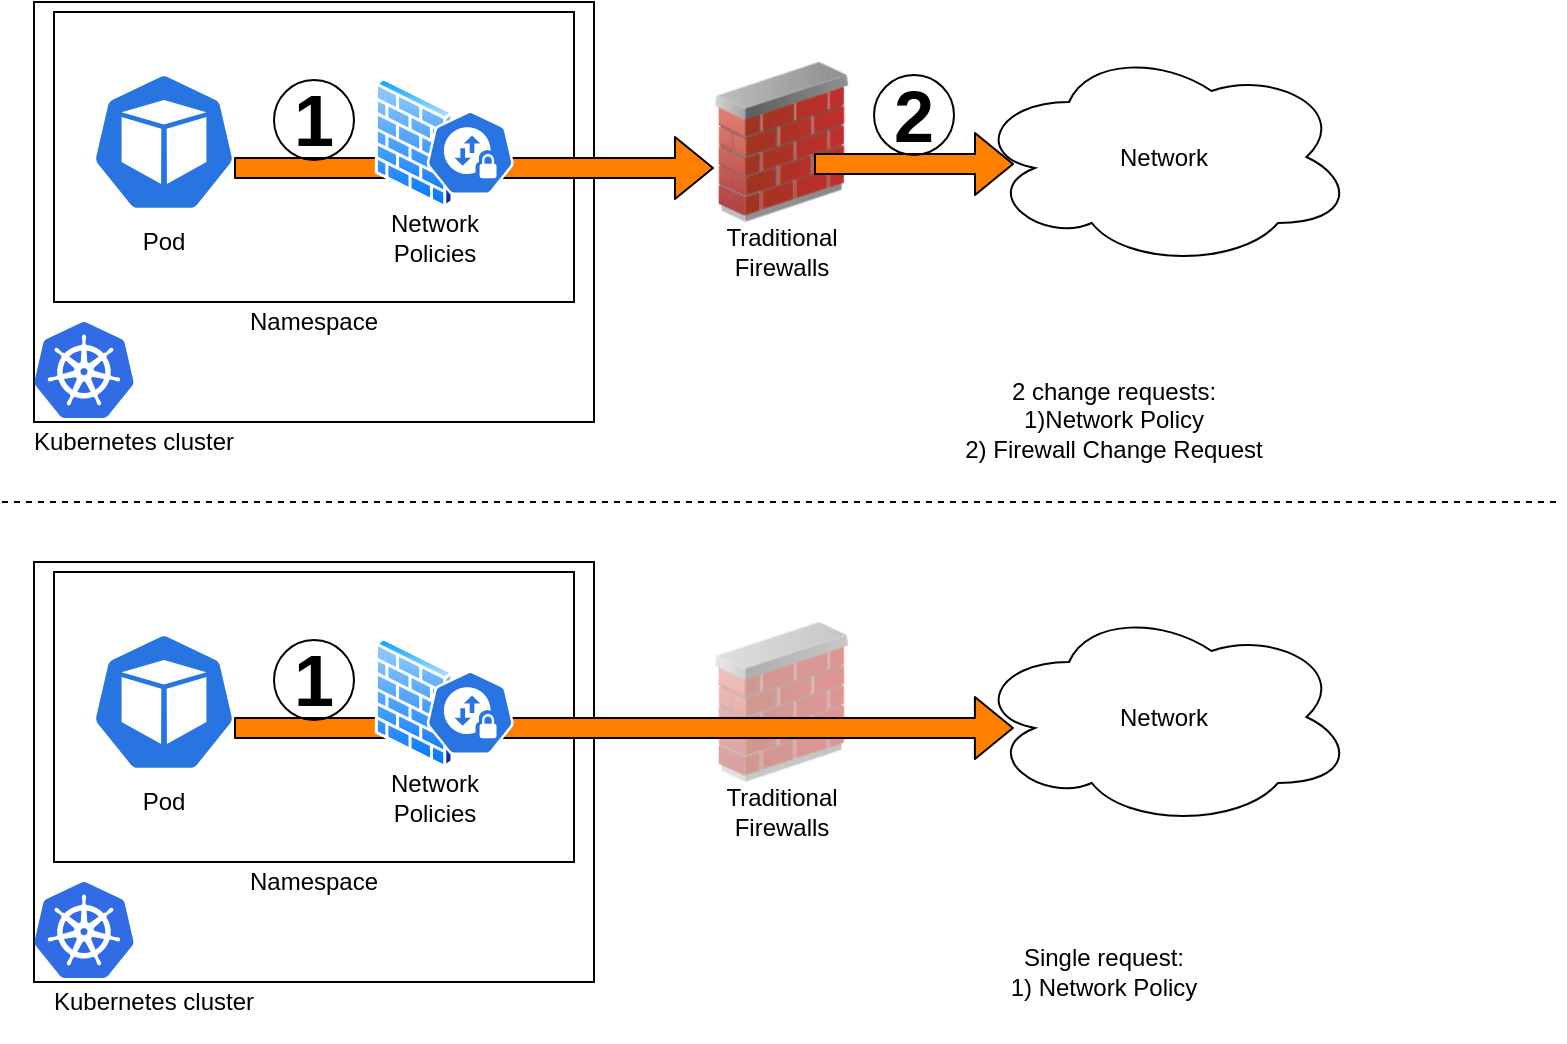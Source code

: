 <mxfile version="14.6.5" type="device"><diagram id="KwioGlzdho3od7kDKjGS" name="Page-1"><mxGraphModel dx="1272" dy="629" grid="1" gridSize="10" guides="1" tooltips="1" connect="1" arrows="1" fold="1" page="1" pageScale="1" pageWidth="827" pageHeight="1169" math="0" shadow="0"><root><mxCell id="0"/><mxCell id="1" parent="0"/><mxCell id="XSj-oJDN-eugE1TOgkfM-3" value="Network" style="ellipse;shape=cloud;whiteSpace=wrap;html=1;" vertex="1" parent="1"><mxGeometry x="510" y="172.5" width="190" height="110" as="geometry"/></mxCell><mxCell id="XSj-oJDN-eugE1TOgkfM-4" value="" style="rounded=0;whiteSpace=wrap;html=1;" vertex="1" parent="1"><mxGeometry x="40" y="150" width="280" height="210" as="geometry"/></mxCell><mxCell id="XSj-oJDN-eugE1TOgkfM-7" value="" style="group" vertex="1" connectable="0" parent="1"><mxGeometry x="374" y="180" width="80" height="105" as="geometry"/></mxCell><mxCell id="XSj-oJDN-eugE1TOgkfM-2" value="" style="image;html=1;image=img/lib/clip_art/networking/Firewall_02_128x128.png" vertex="1" parent="XSj-oJDN-eugE1TOgkfM-7"><mxGeometry width="80" height="80" as="geometry"/></mxCell><mxCell id="XSj-oJDN-eugE1TOgkfM-6" value="Traditional Firewalls" style="text;html=1;strokeColor=none;fillColor=none;align=center;verticalAlign=middle;whiteSpace=wrap;rounded=0;" vertex="1" parent="XSj-oJDN-eugE1TOgkfM-7"><mxGeometry x="20" y="85" width="40" height="20" as="geometry"/></mxCell><mxCell id="XSj-oJDN-eugE1TOgkfM-12" value="" style="rounded=0;whiteSpace=wrap;html=1;align=right;" vertex="1" parent="1"><mxGeometry x="50" y="155" width="260" height="145" as="geometry"/></mxCell><mxCell id="XSj-oJDN-eugE1TOgkfM-15" value="" style="aspect=fixed;html=1;points=[];align=center;image;fontSize=12;image=img/lib/mscae/Kubernetes.svg;" vertex="1" parent="1"><mxGeometry x="40" y="310" width="50" height="48" as="geometry"/></mxCell><mxCell id="XSj-oJDN-eugE1TOgkfM-21" value="Kubernetes cluster" style="text;html=1;strokeColor=none;fillColor=none;align=center;verticalAlign=middle;whiteSpace=wrap;rounded=0;" vertex="1" parent="1"><mxGeometry x="30" y="360" width="120" height="20" as="geometry"/></mxCell><mxCell id="XSj-oJDN-eugE1TOgkfM-23" value="Namespace" style="text;html=1;strokeColor=none;fillColor=none;align=center;verticalAlign=middle;whiteSpace=wrap;rounded=0;" vertex="1" parent="1"><mxGeometry x="160" y="300" width="40" height="20" as="geometry"/></mxCell><mxCell id="XSj-oJDN-eugE1TOgkfM-28" value="" style="group" vertex="1" connectable="0" parent="1"><mxGeometry x="60" y="185" width="90" height="95" as="geometry"/></mxCell><mxCell id="XSj-oJDN-eugE1TOgkfM-9" value="" style="html=1;dashed=0;whitespace=wrap;fillColor=#2875E2;strokeColor=#ffffff;points=[[0.005,0.63,0],[0.1,0.2,0],[0.9,0.2,0],[0.5,0,0],[0.995,0.63,0],[0.72,0.99,0],[0.5,1,0],[0.28,0.99,0]];shape=mxgraph.kubernetes.icon;prIcon=pod" vertex="1" parent="XSj-oJDN-eugE1TOgkfM-28"><mxGeometry width="90" height="70" as="geometry"/></mxCell><mxCell id="XSj-oJDN-eugE1TOgkfM-20" value="Pod" style="text;html=1;strokeColor=none;fillColor=none;align=center;verticalAlign=middle;whiteSpace=wrap;rounded=0;" vertex="1" parent="XSj-oJDN-eugE1TOgkfM-28"><mxGeometry x="25" y="75" width="40" height="20" as="geometry"/></mxCell><mxCell id="XSj-oJDN-eugE1TOgkfM-31" value="" style="shape=flexArrow;endArrow=classic;html=1;exitX=0.889;exitY=0.686;exitDx=0;exitDy=0;exitPerimeter=0;fillColor=#FF8000;" edge="1" parent="1" source="XSj-oJDN-eugE1TOgkfM-9"><mxGeometry width="50" height="50" relative="1" as="geometry"><mxPoint x="470" y="300" as="sourcePoint"/><mxPoint x="380" y="233" as="targetPoint"/></mxGeometry></mxCell><mxCell id="XSj-oJDN-eugE1TOgkfM-14" value="" style="group" vertex="1" connectable="0" parent="1"><mxGeometry x="210" y="187.5" width="70" height="90" as="geometry"/></mxCell><mxCell id="XSj-oJDN-eugE1TOgkfM-13" value="" style="group" vertex="1" connectable="0" parent="XSj-oJDN-eugE1TOgkfM-14"><mxGeometry width="70" height="71.053" as="geometry"/></mxCell><mxCell id="XSj-oJDN-eugE1TOgkfM-8" value="" style="aspect=fixed;perimeter=ellipsePerimeter;html=1;align=center;shadow=0;dashed=0;spacingTop=3;image;image=img/lib/active_directory/firewall.svg;" vertex="1" parent="XSj-oJDN-eugE1TOgkfM-13"><mxGeometry width="40.031" height="65.625" as="geometry"/></mxCell><mxCell id="XSj-oJDN-eugE1TOgkfM-10" value="" style="html=1;dashed=0;whitespace=wrap;fillColor=#2875E2;strokeColor=#ffffff;points=[[0.005,0.63,0],[0.1,0.2,0],[0.9,0.2,0],[0.5,0,0],[0.995,0.63,0],[0.72,0.99,0],[0.5,1,0],[0.28,0.99,0]];shape=mxgraph.kubernetes.icon;prIcon=netpol" vertex="1" parent="XSj-oJDN-eugE1TOgkfM-13"><mxGeometry x="26.25" y="15.158" width="43.75" height="45.474" as="geometry"/></mxCell><mxCell id="XSj-oJDN-eugE1TOgkfM-11" value="Network Policies" style="text;html=1;strokeColor=none;fillColor=none;align=center;verticalAlign=middle;whiteSpace=wrap;rounded=0;" vertex="1" parent="XSj-oJDN-eugE1TOgkfM-14"><mxGeometry x="13.125" y="71.053" width="35" height="18.947" as="geometry"/></mxCell><mxCell id="XSj-oJDN-eugE1TOgkfM-33" value="" style="shape=flexArrow;endArrow=classic;html=1;exitX=0.889;exitY=0.686;exitDx=0;exitDy=0;exitPerimeter=0;fillColor=#FF8000;" edge="1" parent="1"><mxGeometry width="50" height="50" relative="1" as="geometry"><mxPoint x="430" y="231.02" as="sourcePoint"/><mxPoint x="530" y="231" as="targetPoint"/></mxGeometry></mxCell><mxCell id="XSj-oJDN-eugE1TOgkfM-39" value="&lt;b&gt;&lt;font style=&quot;font-size: 36px&quot;&gt;1&lt;/font&gt;&lt;/b&gt;" style="ellipse;whiteSpace=wrap;html=1;aspect=fixed;shadow=0;fillColor=none;" vertex="1" parent="1"><mxGeometry x="160" y="189" width="40" height="40" as="geometry"/></mxCell><mxCell id="XSj-oJDN-eugE1TOgkfM-43" value="&lt;b&gt;&lt;font style=&quot;font-size: 36px&quot;&gt;2&lt;/font&gt;&lt;/b&gt;" style="ellipse;whiteSpace=wrap;html=1;aspect=fixed;shadow=0;fillColor=none;" vertex="1" parent="1"><mxGeometry x="460" y="186.5" width="40" height="40" as="geometry"/></mxCell><mxCell id="XSj-oJDN-eugE1TOgkfM-44" value="Network" style="ellipse;shape=cloud;whiteSpace=wrap;html=1;" vertex="1" parent="1"><mxGeometry x="510" y="452.5" width="190" height="110" as="geometry"/></mxCell><mxCell id="XSj-oJDN-eugE1TOgkfM-45" value="" style="rounded=0;whiteSpace=wrap;html=1;" vertex="1" parent="1"><mxGeometry x="40" y="430" width="280" height="210" as="geometry"/></mxCell><mxCell id="XSj-oJDN-eugE1TOgkfM-46" value="" style="group;shadow=0;opacity=50;" vertex="1" connectable="0" parent="1"><mxGeometry x="374" y="460" width="86" height="105" as="geometry"/></mxCell><mxCell id="XSj-oJDN-eugE1TOgkfM-47" value="" style="image;html=1;image=img/lib/clip_art/networking/Firewall_02_128x128.png;fillColor=none;strokeColor=none;opacity=50;" vertex="1" parent="XSj-oJDN-eugE1TOgkfM-46"><mxGeometry width="80" height="80" as="geometry"/></mxCell><mxCell id="XSj-oJDN-eugE1TOgkfM-48" value="Traditional Firewalls" style="text;html=1;strokeColor=none;fillColor=none;align=center;verticalAlign=middle;whiteSpace=wrap;rounded=0;" vertex="1" parent="XSj-oJDN-eugE1TOgkfM-46"><mxGeometry x="20" y="85" width="40" height="20" as="geometry"/></mxCell><mxCell id="XSj-oJDN-eugE1TOgkfM-49" value="" style="rounded=0;whiteSpace=wrap;html=1;align=right;" vertex="1" parent="1"><mxGeometry x="50" y="435" width="260" height="145" as="geometry"/></mxCell><mxCell id="XSj-oJDN-eugE1TOgkfM-50" value="" style="aspect=fixed;html=1;points=[];align=center;image;fontSize=12;image=img/lib/mscae/Kubernetes.svg;" vertex="1" parent="1"><mxGeometry x="40" y="590" width="50" height="48" as="geometry"/></mxCell><mxCell id="XSj-oJDN-eugE1TOgkfM-51" value="Kubernetes cluster" style="text;html=1;strokeColor=none;fillColor=none;align=center;verticalAlign=middle;whiteSpace=wrap;rounded=0;" vertex="1" parent="1"><mxGeometry x="40" y="640" width="120" height="20" as="geometry"/></mxCell><mxCell id="XSj-oJDN-eugE1TOgkfM-52" value="Namespace" style="text;html=1;strokeColor=none;fillColor=none;align=center;verticalAlign=middle;whiteSpace=wrap;rounded=0;" vertex="1" parent="1"><mxGeometry x="160" y="580" width="40" height="20" as="geometry"/></mxCell><mxCell id="XSj-oJDN-eugE1TOgkfM-53" value="" style="group" vertex="1" connectable="0" parent="1"><mxGeometry x="60" y="465" width="90" height="95" as="geometry"/></mxCell><mxCell id="XSj-oJDN-eugE1TOgkfM-54" value="" style="html=1;dashed=0;whitespace=wrap;fillColor=#2875E2;strokeColor=#ffffff;points=[[0.005,0.63,0],[0.1,0.2,0],[0.9,0.2,0],[0.5,0,0],[0.995,0.63,0],[0.72,0.99,0],[0.5,1,0],[0.28,0.99,0]];shape=mxgraph.kubernetes.icon;prIcon=pod" vertex="1" parent="XSj-oJDN-eugE1TOgkfM-53"><mxGeometry width="90" height="70" as="geometry"/></mxCell><mxCell id="XSj-oJDN-eugE1TOgkfM-55" value="Pod" style="text;html=1;strokeColor=none;fillColor=none;align=center;verticalAlign=middle;whiteSpace=wrap;rounded=0;" vertex="1" parent="XSj-oJDN-eugE1TOgkfM-53"><mxGeometry x="25" y="75" width="40" height="20" as="geometry"/></mxCell><mxCell id="XSj-oJDN-eugE1TOgkfM-56" value="" style="shape=flexArrow;endArrow=classic;html=1;exitX=0.889;exitY=0.686;exitDx=0;exitDy=0;exitPerimeter=0;fillColor=#FF8000;entryX=0.105;entryY=0.55;entryDx=0;entryDy=0;entryPerimeter=0;" edge="1" parent="1" source="XSj-oJDN-eugE1TOgkfM-54" target="XSj-oJDN-eugE1TOgkfM-44"><mxGeometry width="50" height="50" relative="1" as="geometry"><mxPoint x="470" y="580" as="sourcePoint"/><mxPoint x="380" y="513" as="targetPoint"/></mxGeometry></mxCell><mxCell id="XSj-oJDN-eugE1TOgkfM-57" value="" style="group" vertex="1" connectable="0" parent="1"><mxGeometry x="210" y="467.5" width="70" height="90" as="geometry"/></mxCell><mxCell id="XSj-oJDN-eugE1TOgkfM-58" value="" style="group" vertex="1" connectable="0" parent="XSj-oJDN-eugE1TOgkfM-57"><mxGeometry width="70" height="71.053" as="geometry"/></mxCell><mxCell id="XSj-oJDN-eugE1TOgkfM-59" value="" style="aspect=fixed;perimeter=ellipsePerimeter;html=1;align=center;shadow=0;dashed=0;spacingTop=3;image;image=img/lib/active_directory/firewall.svg;" vertex="1" parent="XSj-oJDN-eugE1TOgkfM-58"><mxGeometry width="40.031" height="65.625" as="geometry"/></mxCell><mxCell id="XSj-oJDN-eugE1TOgkfM-60" value="" style="html=1;dashed=0;whitespace=wrap;fillColor=#2875E2;strokeColor=#ffffff;points=[[0.005,0.63,0],[0.1,0.2,0],[0.9,0.2,0],[0.5,0,0],[0.995,0.63,0],[0.72,0.99,0],[0.5,1,0],[0.28,0.99,0]];shape=mxgraph.kubernetes.icon;prIcon=netpol" vertex="1" parent="XSj-oJDN-eugE1TOgkfM-58"><mxGeometry x="26.25" y="15.158" width="43.75" height="45.474" as="geometry"/></mxCell><mxCell id="XSj-oJDN-eugE1TOgkfM-61" value="Network Policies" style="text;html=1;strokeColor=none;fillColor=none;align=center;verticalAlign=middle;whiteSpace=wrap;rounded=0;" vertex="1" parent="XSj-oJDN-eugE1TOgkfM-57"><mxGeometry x="13.125" y="71.053" width="35" height="18.947" as="geometry"/></mxCell><mxCell id="XSj-oJDN-eugE1TOgkfM-63" value="&lt;b&gt;&lt;font style=&quot;font-size: 36px&quot;&gt;1&lt;/font&gt;&lt;/b&gt;" style="ellipse;whiteSpace=wrap;html=1;aspect=fixed;shadow=0;fillColor=none;" vertex="1" parent="1"><mxGeometry x="160" y="469" width="40" height="40" as="geometry"/></mxCell><mxCell id="XSj-oJDN-eugE1TOgkfM-68" value="" style="endArrow=none;dashed=1;html=1;fillColor=#FF8000;" edge="1" parent="1"><mxGeometry width="50" height="50" relative="1" as="geometry"><mxPoint x="24" y="400" as="sourcePoint"/><mxPoint x="804" y="400" as="targetPoint"/></mxGeometry></mxCell><mxCell id="XSj-oJDN-eugE1TOgkfM-70" value="2 change requests: &lt;br&gt;1)Network Policy &lt;br&gt;2) Firewall Change Request" style="text;html=1;strokeColor=none;fillColor=none;align=center;verticalAlign=middle;whiteSpace=wrap;rounded=0;shadow=0;" vertex="1" parent="1"><mxGeometry x="490" y="338" width="180" height="42" as="geometry"/></mxCell><mxCell id="XSj-oJDN-eugE1TOgkfM-71" value="Single request:&lt;br&gt;1) Network Policy" style="text;html=1;strokeColor=none;fillColor=none;align=center;verticalAlign=middle;whiteSpace=wrap;rounded=0;shadow=0;" vertex="1" parent="1"><mxGeometry x="500" y="600" width="150" height="70" as="geometry"/></mxCell></root></mxGraphModel></diagram></mxfile>